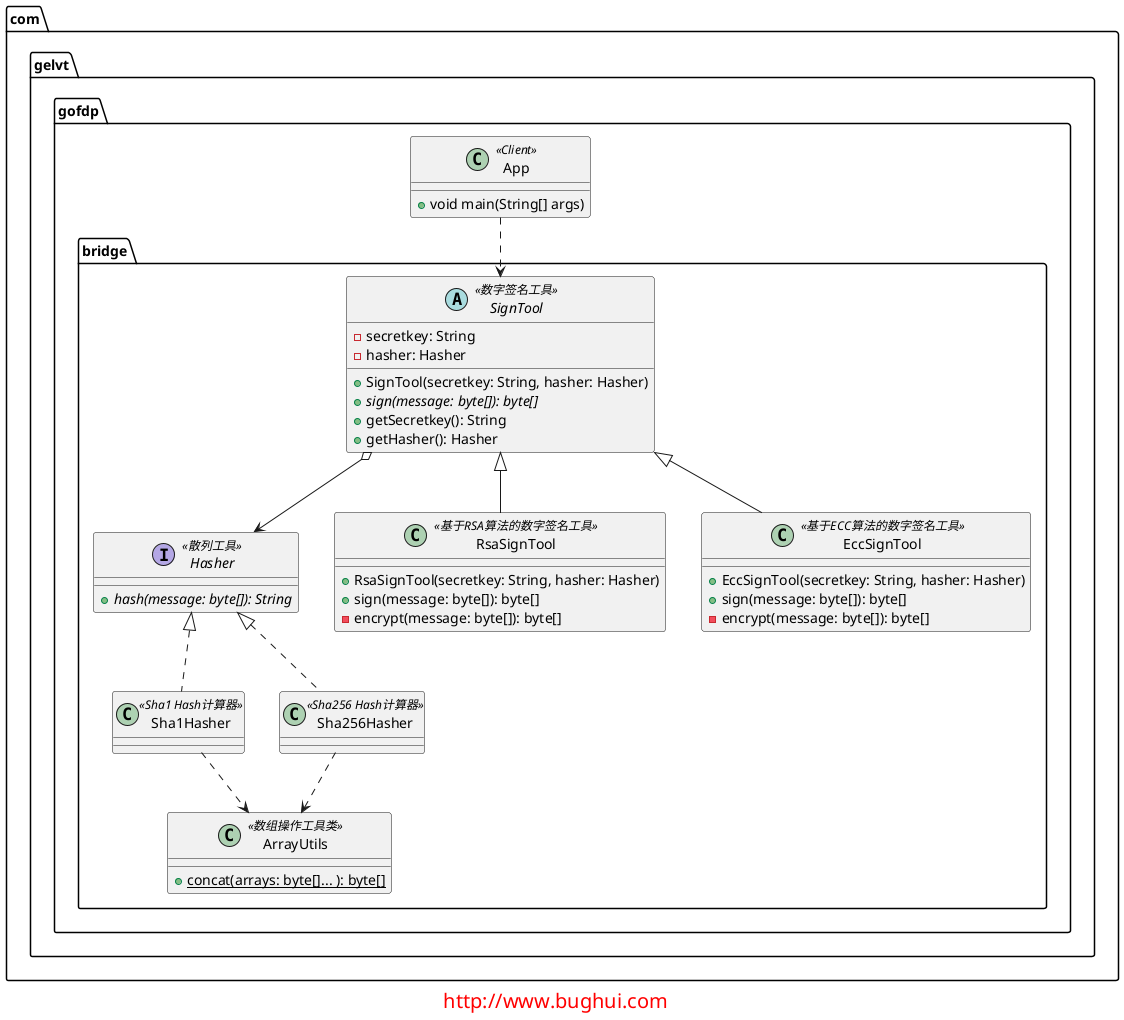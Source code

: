 @startuml

package com.gelvt.gofdp.bridge{

    abstract class SignTool <<数字签名工具>> {
        - secretkey: String
        - hasher: Hasher
        + SignTool(secretkey: String, hasher: Hasher)
        + {abstract} sign(message: byte[]): byte[]
        + getSecretkey(): String
        + getHasher(): Hasher
    }

    interface Hasher <<散列工具>>{
        + {abstract} hash(message: byte[]): String
    }

    SignTool o--> Hasher

    class Sha1Hasher <<Sha1 Hash计算器>>{
    }

    class Sha256Hasher <<Sha256 Hash计算器>>{
    }

    Hasher <|.. Sha1Hasher
    Hasher <|.. Sha256Hasher

    class RsaSignTool <<基于RSA算法的数字签名工具>>{
        + RsaSignTool(secretkey: String, hasher: Hasher)
        + sign(message: byte[]): byte[]
        - encrypt(message: byte[]): byte[]
    }

    class EccSignTool <<基于ECC算法的数字签名工具>>{
        + EccSignTool(secretkey: String, hasher: Hasher)
        + sign(message: byte[]): byte[]
        - encrypt(message: byte[]): byte[]
    }

    SignTool <|-- RsaSignTool
    SignTool <|-- EccSignTool

    class ArrayUtils <<数组操作工具类>>{
        + {static} concat(arrays: byte[]... ): byte[]
    }

    Sha1Hasher ..> ArrayUtils
    Sha256Hasher ..> ArrayUtils

}

package com.gelvt.gofdp{
    class App <<Client>>{
        + void main(String[] args)
    }
}

App ..> SignTool


footer
<font size="20" color="red">http://www.bughui.com</font>
endfooter

@enduml